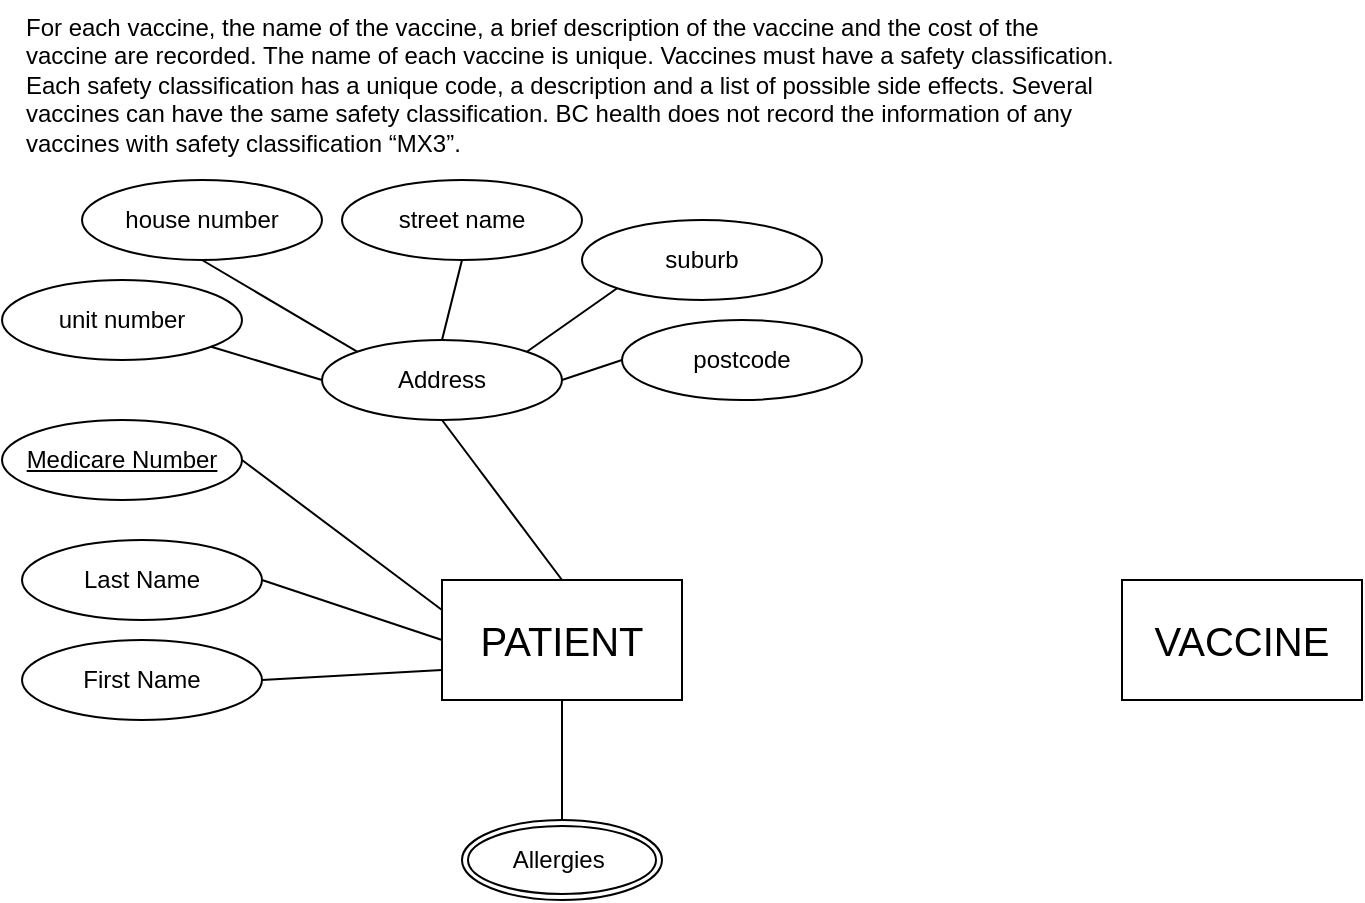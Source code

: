 <mxfile version="14.2.7" type="github">
  <diagram id="R2lEEEUBdFMjLlhIrx00" name="Page-1">
    <mxGraphModel dx="1020" dy="1105" grid="1" gridSize="10" guides="1" tooltips="1" connect="1" arrows="1" fold="1" page="1" pageScale="1" pageWidth="850" pageHeight="1100" math="0" shadow="0" extFonts="Permanent Marker^https://fonts.googleapis.com/css?family=Permanent+Marker">
      <root>
        <mxCell id="0" />
        <mxCell id="1" parent="0" />
        <mxCell id="rW8Auu4vkXOJKk0zaXey-1" value="For each vaccine, the name of the vaccine, a brief description of the vaccine and the cost of the vaccine are recorded. The name of each vaccine is unique. Vaccines must have a safety classification. Each safety classification has a unique code, a description and a list of possible side effects. Several vaccines can have the same safety classification. BC health does not record the information of any vaccines with safety classification “MX3”." style="text;whiteSpace=wrap;html=1;" vertex="1" parent="1">
          <mxGeometry x="10" y="10" width="550" height="60" as="geometry" />
        </mxCell>
        <mxCell id="rW8Auu4vkXOJKk0zaXey-3" value="&lt;span style=&quot;text-align: left&quot;&gt;&lt;font style=&quot;font-size: 20px&quot;&gt;PATIENT&lt;/font&gt;&lt;/span&gt;" style="rounded=0;whiteSpace=wrap;html=1;" vertex="1" parent="1">
          <mxGeometry x="220" y="300" width="120" height="60" as="geometry" />
        </mxCell>
        <mxCell id="rW8Auu4vkXOJKk0zaXey-4" value="&lt;u&gt;Medicare Number&lt;/u&gt;" style="ellipse;whiteSpace=wrap;html=1;" vertex="1" parent="1">
          <mxGeometry y="220" width="120" height="40" as="geometry" />
        </mxCell>
        <mxCell id="rW8Auu4vkXOJKk0zaXey-5" value="" style="endArrow=none;html=1;entryX=1;entryY=0.5;entryDx=0;entryDy=0;exitX=0;exitY=0.25;exitDx=0;exitDy=0;" edge="1" parent="1" source="rW8Auu4vkXOJKk0zaXey-3" target="rW8Auu4vkXOJKk0zaXey-4">
          <mxGeometry width="50" height="50" relative="1" as="geometry">
            <mxPoint x="160" y="250" as="sourcePoint" />
            <mxPoint x="100" y="250" as="targetPoint" />
          </mxGeometry>
        </mxCell>
        <mxCell id="rW8Auu4vkXOJKk0zaXey-6" value="Last Name" style="ellipse;whiteSpace=wrap;html=1;" vertex="1" parent="1">
          <mxGeometry x="10" y="280" width="120" height="40" as="geometry" />
        </mxCell>
        <mxCell id="rW8Auu4vkXOJKk0zaXey-7" value="" style="endArrow=none;html=1;entryX=1;entryY=0.5;entryDx=0;entryDy=0;exitX=0;exitY=0.5;exitDx=0;exitDy=0;" edge="1" parent="1" target="rW8Auu4vkXOJKk0zaXey-6" source="rW8Auu4vkXOJKk0zaXey-3">
          <mxGeometry width="50" height="50" relative="1" as="geometry">
            <mxPoint x="160" y="310" as="sourcePoint" />
            <mxPoint x="150" y="310" as="targetPoint" />
          </mxGeometry>
        </mxCell>
        <mxCell id="rW8Auu4vkXOJKk0zaXey-8" value="First Name" style="ellipse;whiteSpace=wrap;html=1;" vertex="1" parent="1">
          <mxGeometry x="10" y="330" width="120" height="40" as="geometry" />
        </mxCell>
        <mxCell id="rW8Auu4vkXOJKk0zaXey-9" value="" style="endArrow=none;html=1;entryX=1;entryY=0.5;entryDx=0;entryDy=0;exitX=0;exitY=0.75;exitDx=0;exitDy=0;" edge="1" parent="1" target="rW8Auu4vkXOJKk0zaXey-8" source="rW8Auu4vkXOJKk0zaXey-3">
          <mxGeometry width="50" height="50" relative="1" as="geometry">
            <mxPoint x="140" y="410" as="sourcePoint" />
            <mxPoint x="152.426" y="365.858" as="targetPoint" />
          </mxGeometry>
        </mxCell>
        <mxCell id="rW8Auu4vkXOJKk0zaXey-10" value="Address" style="ellipse;whiteSpace=wrap;html=1;" vertex="1" parent="1">
          <mxGeometry x="160" y="180" width="120" height="40" as="geometry" />
        </mxCell>
        <mxCell id="rW8Auu4vkXOJKk0zaXey-11" value="" style="endArrow=none;html=1;entryX=0.5;entryY=1;entryDx=0;entryDy=0;exitX=0.5;exitY=0;exitDx=0;exitDy=0;" edge="1" parent="1" target="rW8Auu4vkXOJKk0zaXey-10" source="rW8Auu4vkXOJKk0zaXey-3">
          <mxGeometry width="50" height="50" relative="1" as="geometry">
            <mxPoint x="210" y="190" as="sourcePoint" />
            <mxPoint x="190" y="170" as="targetPoint" />
          </mxGeometry>
        </mxCell>
        <mxCell id="rW8Auu4vkXOJKk0zaXey-12" value="unit number" style="ellipse;whiteSpace=wrap;html=1;" vertex="1" parent="1">
          <mxGeometry y="150" width="120" height="40" as="geometry" />
        </mxCell>
        <mxCell id="rW8Auu4vkXOJKk0zaXey-13" value="" style="endArrow=none;html=1;exitX=0;exitY=0.5;exitDx=0;exitDy=0;" edge="1" parent="1" target="rW8Auu4vkXOJKk0zaXey-12" source="rW8Auu4vkXOJKk0zaXey-10">
          <mxGeometry width="50" height="50" relative="1" as="geometry">
            <mxPoint x="130" y="120" as="sourcePoint" />
            <mxPoint x="200" y="60" as="targetPoint" />
          </mxGeometry>
        </mxCell>
        <mxCell id="rW8Auu4vkXOJKk0zaXey-16" value="house number" style="ellipse;whiteSpace=wrap;html=1;" vertex="1" parent="1">
          <mxGeometry x="40" y="100" width="120" height="40" as="geometry" />
        </mxCell>
        <mxCell id="rW8Auu4vkXOJKk0zaXey-17" value="" style="endArrow=none;html=1;entryX=0.5;entryY=1;entryDx=0;entryDy=0;exitX=0;exitY=0;exitDx=0;exitDy=0;" edge="1" parent="1" target="rW8Auu4vkXOJKk0zaXey-16" source="rW8Auu4vkXOJKk0zaXey-10">
          <mxGeometry width="50" height="50" relative="1" as="geometry">
            <mxPoint x="270" y="120" as="sourcePoint" />
            <mxPoint x="340" y="60" as="targetPoint" />
          </mxGeometry>
        </mxCell>
        <mxCell id="rW8Auu4vkXOJKk0zaXey-18" value="street name" style="ellipse;whiteSpace=wrap;html=1;" vertex="1" parent="1">
          <mxGeometry x="170" y="100" width="120" height="40" as="geometry" />
        </mxCell>
        <mxCell id="rW8Auu4vkXOJKk0zaXey-19" value="" style="endArrow=none;html=1;entryX=0.5;entryY=1;entryDx=0;entryDy=0;exitX=0.5;exitY=0;exitDx=0;exitDy=0;" edge="1" parent="1" target="rW8Auu4vkXOJKk0zaXey-18" source="rW8Auu4vkXOJKk0zaXey-10">
          <mxGeometry width="50" height="50" relative="1" as="geometry">
            <mxPoint x="400" y="120" as="sourcePoint" />
            <mxPoint x="470" y="60" as="targetPoint" />
          </mxGeometry>
        </mxCell>
        <mxCell id="rW8Auu4vkXOJKk0zaXey-20" value="suburb" style="ellipse;whiteSpace=wrap;html=1;" vertex="1" parent="1">
          <mxGeometry x="290" y="120" width="120" height="40" as="geometry" />
        </mxCell>
        <mxCell id="rW8Auu4vkXOJKk0zaXey-21" value="" style="endArrow=none;html=1;entryX=0;entryY=1;entryDx=0;entryDy=0;exitX=1;exitY=0;exitDx=0;exitDy=0;" edge="1" parent="1" target="rW8Auu4vkXOJKk0zaXey-20" source="rW8Auu4vkXOJKk0zaXey-10">
          <mxGeometry width="50" height="50" relative="1" as="geometry">
            <mxPoint x="550" y="120" as="sourcePoint" />
            <mxPoint x="620" y="60" as="targetPoint" />
          </mxGeometry>
        </mxCell>
        <mxCell id="rW8Auu4vkXOJKk0zaXey-22" value="postcode" style="ellipse;whiteSpace=wrap;html=1;" vertex="1" parent="1">
          <mxGeometry x="310" y="170" width="120" height="40" as="geometry" />
        </mxCell>
        <mxCell id="rW8Auu4vkXOJKk0zaXey-23" value="" style="endArrow=none;html=1;entryX=0;entryY=0.5;entryDx=0;entryDy=0;exitX=1;exitY=0.5;exitDx=0;exitDy=0;" edge="1" parent="1" target="rW8Auu4vkXOJKk0zaXey-22" source="rW8Auu4vkXOJKk0zaXey-10">
          <mxGeometry width="50" height="50" relative="1" as="geometry">
            <mxPoint x="700" y="120" as="sourcePoint" />
            <mxPoint x="770" y="60" as="targetPoint" />
          </mxGeometry>
        </mxCell>
        <mxCell id="rW8Auu4vkXOJKk0zaXey-24" value="Allergies&amp;nbsp;" style="ellipse;shape=doubleEllipse;margin=3;whiteSpace=wrap;html=1;align=center;" vertex="1" parent="1">
          <mxGeometry x="230" y="420" width="100" height="40" as="geometry" />
        </mxCell>
        <mxCell id="rW8Auu4vkXOJKk0zaXey-27" value="" style="endArrow=none;html=1;entryX=0.5;entryY=0;entryDx=0;entryDy=0;exitX=0.5;exitY=1;exitDx=0;exitDy=0;" edge="1" parent="1" source="rW8Auu4vkXOJKk0zaXey-3" target="rW8Auu4vkXOJKk0zaXey-24">
          <mxGeometry width="50" height="50" relative="1" as="geometry">
            <mxPoint x="230" y="355" as="sourcePoint" />
            <mxPoint x="140" y="360" as="targetPoint" />
          </mxGeometry>
        </mxCell>
        <mxCell id="rW8Auu4vkXOJKk0zaXey-29" value="&lt;span style=&quot;text-align: left&quot;&gt;&lt;font style=&quot;font-size: 20px&quot;&gt;VACCINE&lt;/font&gt;&lt;/span&gt;" style="rounded=0;whiteSpace=wrap;html=1;" vertex="1" parent="1">
          <mxGeometry x="560" y="300" width="120" height="60" as="geometry" />
        </mxCell>
      </root>
    </mxGraphModel>
  </diagram>
</mxfile>
